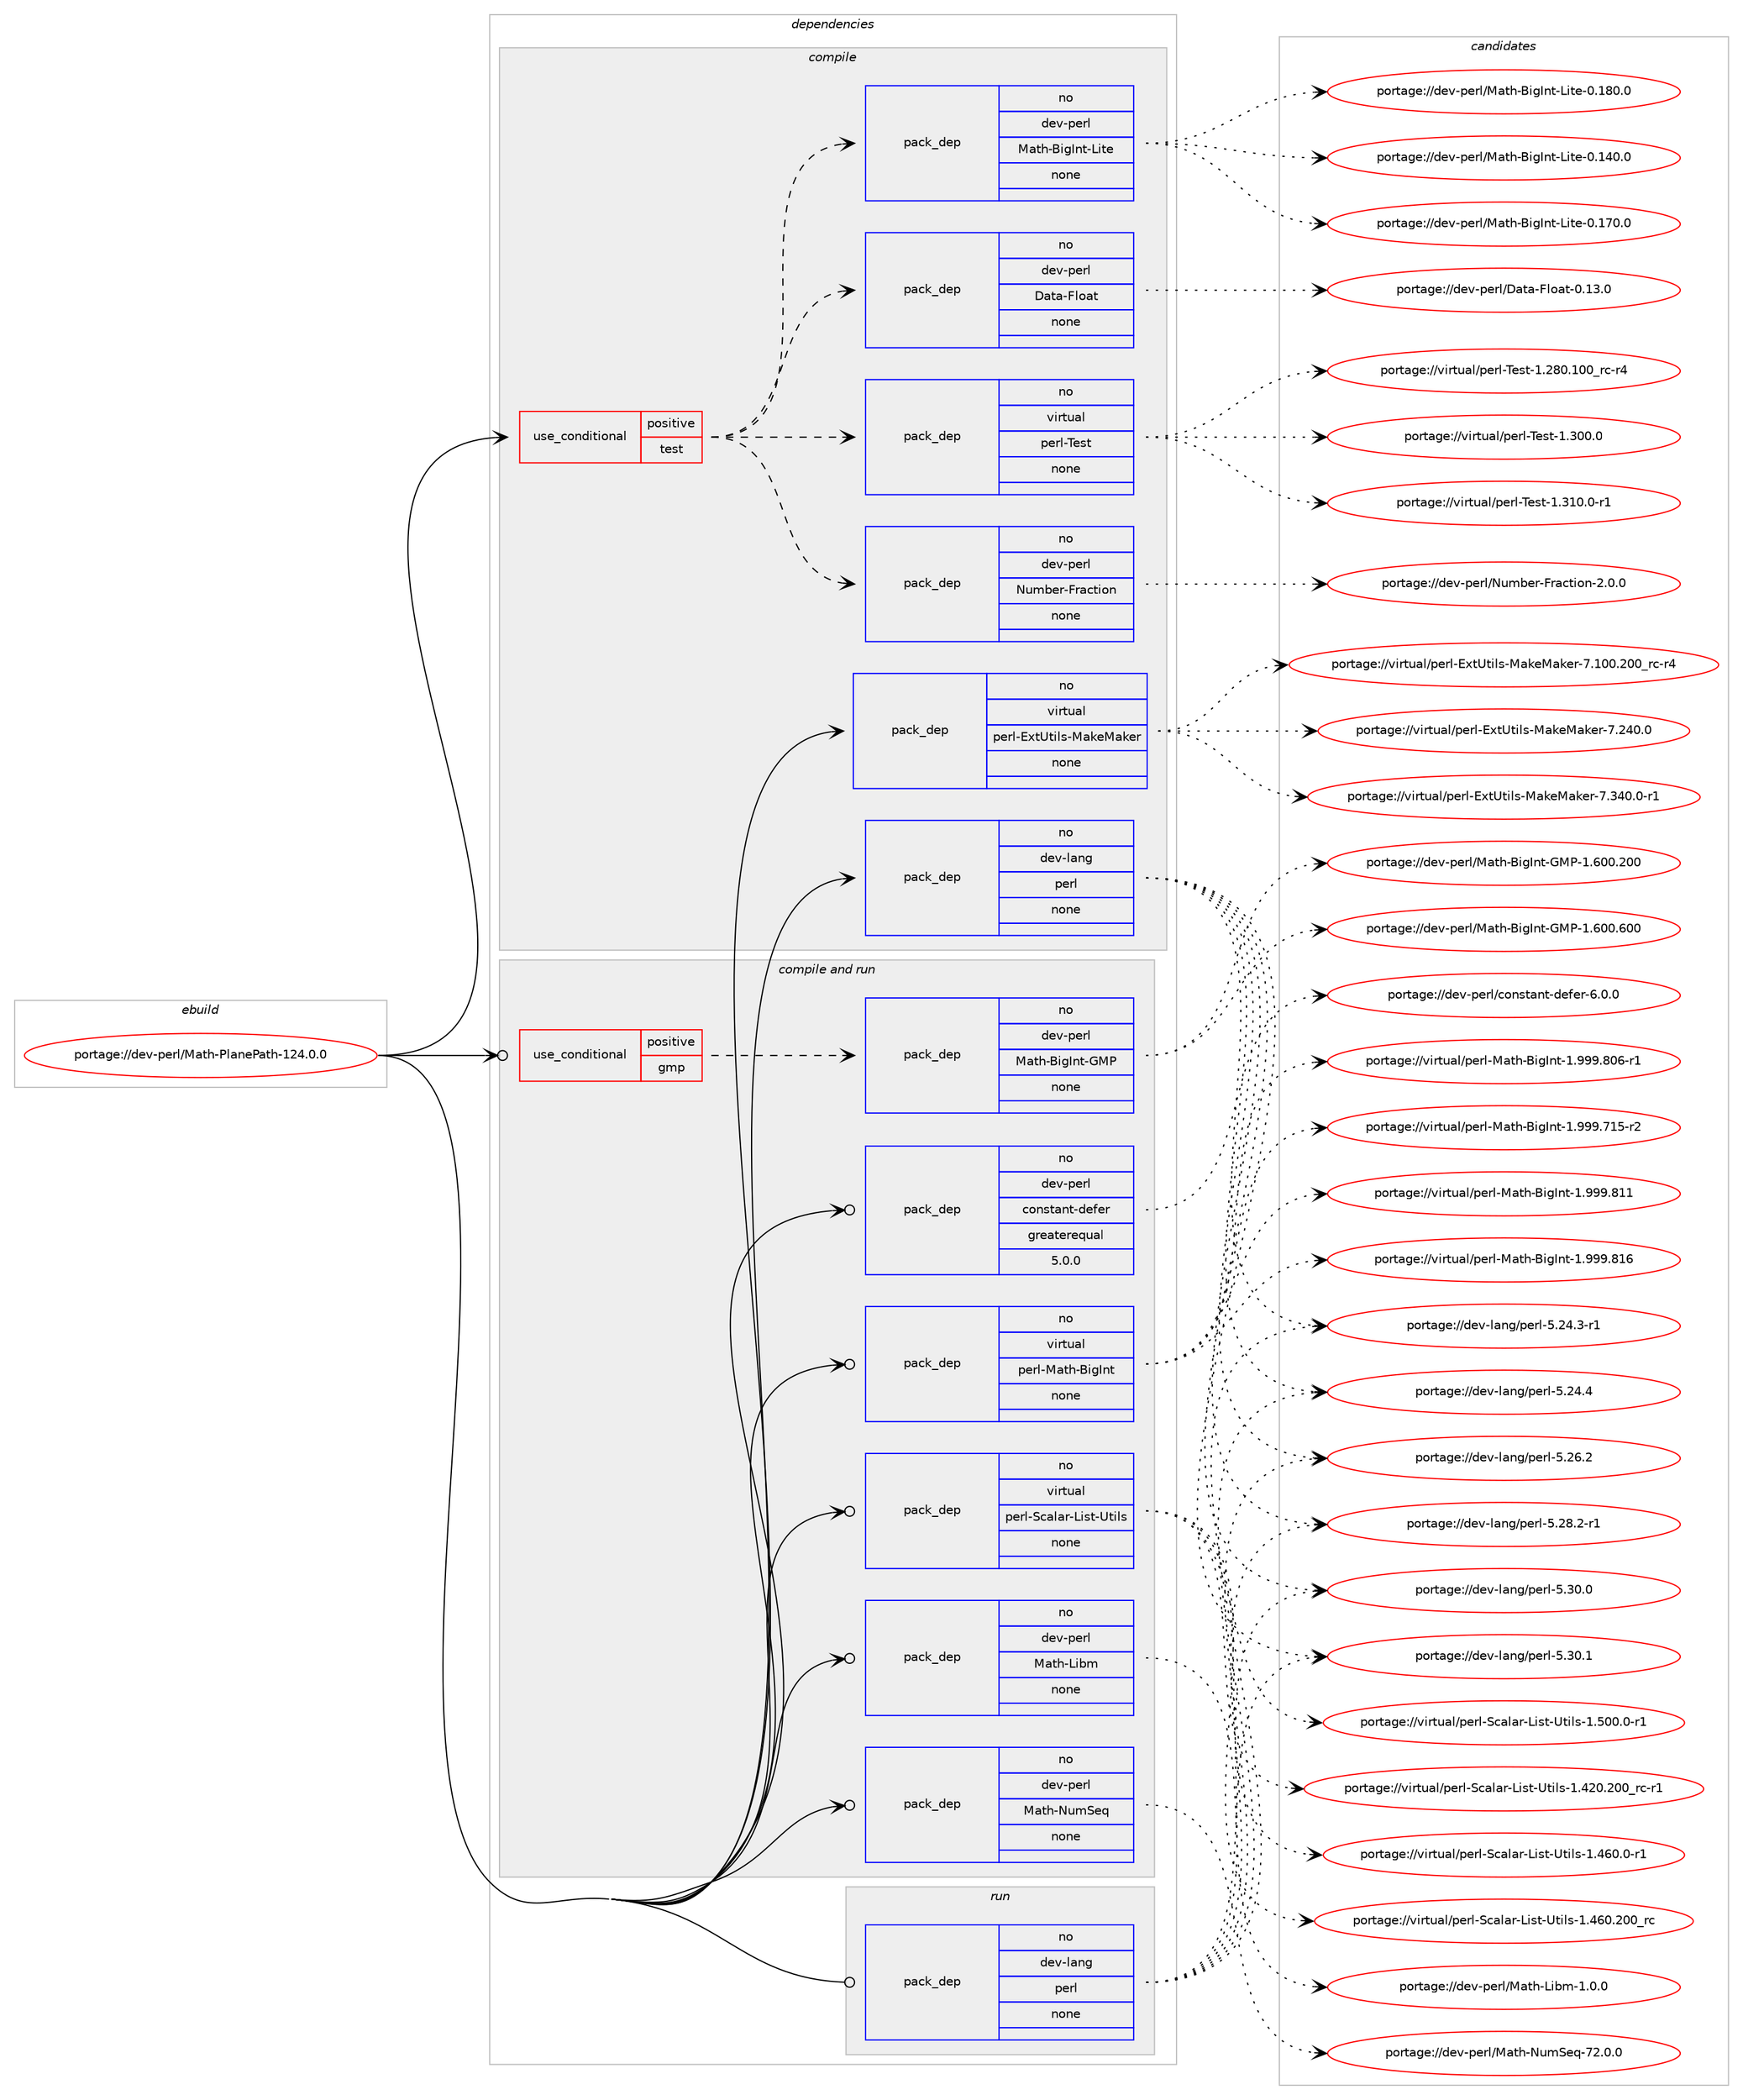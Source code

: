 digraph prolog {

# *************
# Graph options
# *************

newrank=true;
concentrate=true;
compound=true;
graph [rankdir=LR,fontname=Helvetica,fontsize=10,ranksep=1.5];#, ranksep=2.5, nodesep=0.2];
edge  [arrowhead=vee];
node  [fontname=Helvetica,fontsize=10];

# **********
# The ebuild
# **********

subgraph cluster_leftcol {
color=gray;
rank=same;
label=<<i>ebuild</i>>;
id [label="portage://dev-perl/Math-PlanePath-124.0.0", color=red, width=4, href="../dev-perl/Math-PlanePath-124.0.0.svg"];
}

# ****************
# The dependencies
# ****************

subgraph cluster_midcol {
color=gray;
label=<<i>dependencies</i>>;
subgraph cluster_compile {
fillcolor="#eeeeee";
style=filled;
label=<<i>compile</i>>;
subgraph cond23237 {
dependency116004 [label=<<TABLE BORDER="0" CELLBORDER="1" CELLSPACING="0" CELLPADDING="4"><TR><TD ROWSPAN="3" CELLPADDING="10">use_conditional</TD></TR><TR><TD>positive</TD></TR><TR><TD>test</TD></TR></TABLE>>, shape=none, color=red];
subgraph pack89586 {
dependency116005 [label=<<TABLE BORDER="0" CELLBORDER="1" CELLSPACING="0" CELLPADDING="4" WIDTH="220"><TR><TD ROWSPAN="6" CELLPADDING="30">pack_dep</TD></TR><TR><TD WIDTH="110">no</TD></TR><TR><TD>virtual</TD></TR><TR><TD>perl-Test</TD></TR><TR><TD>none</TD></TR><TR><TD></TD></TR></TABLE>>, shape=none, color=blue];
}
dependency116004:e -> dependency116005:w [weight=20,style="dashed",arrowhead="vee"];
subgraph pack89587 {
dependency116006 [label=<<TABLE BORDER="0" CELLBORDER="1" CELLSPACING="0" CELLPADDING="4" WIDTH="220"><TR><TD ROWSPAN="6" CELLPADDING="30">pack_dep</TD></TR><TR><TD WIDTH="110">no</TD></TR><TR><TD>dev-perl</TD></TR><TR><TD>Data-Float</TD></TR><TR><TD>none</TD></TR><TR><TD></TD></TR></TABLE>>, shape=none, color=blue];
}
dependency116004:e -> dependency116006:w [weight=20,style="dashed",arrowhead="vee"];
subgraph pack89588 {
dependency116007 [label=<<TABLE BORDER="0" CELLBORDER="1" CELLSPACING="0" CELLPADDING="4" WIDTH="220"><TR><TD ROWSPAN="6" CELLPADDING="30">pack_dep</TD></TR><TR><TD WIDTH="110">no</TD></TR><TR><TD>dev-perl</TD></TR><TR><TD>Math-BigInt-Lite</TD></TR><TR><TD>none</TD></TR><TR><TD></TD></TR></TABLE>>, shape=none, color=blue];
}
dependency116004:e -> dependency116007:w [weight=20,style="dashed",arrowhead="vee"];
subgraph pack89589 {
dependency116008 [label=<<TABLE BORDER="0" CELLBORDER="1" CELLSPACING="0" CELLPADDING="4" WIDTH="220"><TR><TD ROWSPAN="6" CELLPADDING="30">pack_dep</TD></TR><TR><TD WIDTH="110">no</TD></TR><TR><TD>dev-perl</TD></TR><TR><TD>Number-Fraction</TD></TR><TR><TD>none</TD></TR><TR><TD></TD></TR></TABLE>>, shape=none, color=blue];
}
dependency116004:e -> dependency116008:w [weight=20,style="dashed",arrowhead="vee"];
}
id:e -> dependency116004:w [weight=20,style="solid",arrowhead="vee"];
subgraph pack89590 {
dependency116009 [label=<<TABLE BORDER="0" CELLBORDER="1" CELLSPACING="0" CELLPADDING="4" WIDTH="220"><TR><TD ROWSPAN="6" CELLPADDING="30">pack_dep</TD></TR><TR><TD WIDTH="110">no</TD></TR><TR><TD>dev-lang</TD></TR><TR><TD>perl</TD></TR><TR><TD>none</TD></TR><TR><TD></TD></TR></TABLE>>, shape=none, color=blue];
}
id:e -> dependency116009:w [weight=20,style="solid",arrowhead="vee"];
subgraph pack89591 {
dependency116010 [label=<<TABLE BORDER="0" CELLBORDER="1" CELLSPACING="0" CELLPADDING="4" WIDTH="220"><TR><TD ROWSPAN="6" CELLPADDING="30">pack_dep</TD></TR><TR><TD WIDTH="110">no</TD></TR><TR><TD>virtual</TD></TR><TR><TD>perl-ExtUtils-MakeMaker</TD></TR><TR><TD>none</TD></TR><TR><TD></TD></TR></TABLE>>, shape=none, color=blue];
}
id:e -> dependency116010:w [weight=20,style="solid",arrowhead="vee"];
}
subgraph cluster_compileandrun {
fillcolor="#eeeeee";
style=filled;
label=<<i>compile and run</i>>;
subgraph cond23238 {
dependency116011 [label=<<TABLE BORDER="0" CELLBORDER="1" CELLSPACING="0" CELLPADDING="4"><TR><TD ROWSPAN="3" CELLPADDING="10">use_conditional</TD></TR><TR><TD>positive</TD></TR><TR><TD>gmp</TD></TR></TABLE>>, shape=none, color=red];
subgraph pack89592 {
dependency116012 [label=<<TABLE BORDER="0" CELLBORDER="1" CELLSPACING="0" CELLPADDING="4" WIDTH="220"><TR><TD ROWSPAN="6" CELLPADDING="30">pack_dep</TD></TR><TR><TD WIDTH="110">no</TD></TR><TR><TD>dev-perl</TD></TR><TR><TD>Math-BigInt-GMP</TD></TR><TR><TD>none</TD></TR><TR><TD></TD></TR></TABLE>>, shape=none, color=blue];
}
dependency116011:e -> dependency116012:w [weight=20,style="dashed",arrowhead="vee"];
}
id:e -> dependency116011:w [weight=20,style="solid",arrowhead="odotvee"];
subgraph pack89593 {
dependency116013 [label=<<TABLE BORDER="0" CELLBORDER="1" CELLSPACING="0" CELLPADDING="4" WIDTH="220"><TR><TD ROWSPAN="6" CELLPADDING="30">pack_dep</TD></TR><TR><TD WIDTH="110">no</TD></TR><TR><TD>dev-perl</TD></TR><TR><TD>Math-Libm</TD></TR><TR><TD>none</TD></TR><TR><TD></TD></TR></TABLE>>, shape=none, color=blue];
}
id:e -> dependency116013:w [weight=20,style="solid",arrowhead="odotvee"];
subgraph pack89594 {
dependency116014 [label=<<TABLE BORDER="0" CELLBORDER="1" CELLSPACING="0" CELLPADDING="4" WIDTH="220"><TR><TD ROWSPAN="6" CELLPADDING="30">pack_dep</TD></TR><TR><TD WIDTH="110">no</TD></TR><TR><TD>dev-perl</TD></TR><TR><TD>Math-NumSeq</TD></TR><TR><TD>none</TD></TR><TR><TD></TD></TR></TABLE>>, shape=none, color=blue];
}
id:e -> dependency116014:w [weight=20,style="solid",arrowhead="odotvee"];
subgraph pack89595 {
dependency116015 [label=<<TABLE BORDER="0" CELLBORDER="1" CELLSPACING="0" CELLPADDING="4" WIDTH="220"><TR><TD ROWSPAN="6" CELLPADDING="30">pack_dep</TD></TR><TR><TD WIDTH="110">no</TD></TR><TR><TD>dev-perl</TD></TR><TR><TD>constant-defer</TD></TR><TR><TD>greaterequal</TD></TR><TR><TD>5.0.0</TD></TR></TABLE>>, shape=none, color=blue];
}
id:e -> dependency116015:w [weight=20,style="solid",arrowhead="odotvee"];
subgraph pack89596 {
dependency116016 [label=<<TABLE BORDER="0" CELLBORDER="1" CELLSPACING="0" CELLPADDING="4" WIDTH="220"><TR><TD ROWSPAN="6" CELLPADDING="30">pack_dep</TD></TR><TR><TD WIDTH="110">no</TD></TR><TR><TD>virtual</TD></TR><TR><TD>perl-Math-BigInt</TD></TR><TR><TD>none</TD></TR><TR><TD></TD></TR></TABLE>>, shape=none, color=blue];
}
id:e -> dependency116016:w [weight=20,style="solid",arrowhead="odotvee"];
subgraph pack89597 {
dependency116017 [label=<<TABLE BORDER="0" CELLBORDER="1" CELLSPACING="0" CELLPADDING="4" WIDTH="220"><TR><TD ROWSPAN="6" CELLPADDING="30">pack_dep</TD></TR><TR><TD WIDTH="110">no</TD></TR><TR><TD>virtual</TD></TR><TR><TD>perl-Scalar-List-Utils</TD></TR><TR><TD>none</TD></TR><TR><TD></TD></TR></TABLE>>, shape=none, color=blue];
}
id:e -> dependency116017:w [weight=20,style="solid",arrowhead="odotvee"];
}
subgraph cluster_run {
fillcolor="#eeeeee";
style=filled;
label=<<i>run</i>>;
subgraph pack89598 {
dependency116018 [label=<<TABLE BORDER="0" CELLBORDER="1" CELLSPACING="0" CELLPADDING="4" WIDTH="220"><TR><TD ROWSPAN="6" CELLPADDING="30">pack_dep</TD></TR><TR><TD WIDTH="110">no</TD></TR><TR><TD>dev-lang</TD></TR><TR><TD>perl</TD></TR><TR><TD>none</TD></TR><TR><TD></TD></TR></TABLE>>, shape=none, color=blue];
}
id:e -> dependency116018:w [weight=20,style="solid",arrowhead="odot"];
}
}

# **************
# The candidates
# **************

subgraph cluster_choices {
rank=same;
color=gray;
label=<<i>candidates</i>>;

subgraph choice89586 {
color=black;
nodesep=1;
choiceportage118105114116117971084711210111410845841011151164549465056484649484895114994511452 [label="portage://virtual/perl-Test-1.280.100_rc-r4", color=red, width=4,href="../virtual/perl-Test-1.280.100_rc-r4.svg"];
choiceportage118105114116117971084711210111410845841011151164549465148484648 [label="portage://virtual/perl-Test-1.300.0", color=red, width=4,href="../virtual/perl-Test-1.300.0.svg"];
choiceportage1181051141161179710847112101114108458410111511645494651494846484511449 [label="portage://virtual/perl-Test-1.310.0-r1", color=red, width=4,href="../virtual/perl-Test-1.310.0-r1.svg"];
dependency116005:e -> choiceportage118105114116117971084711210111410845841011151164549465056484649484895114994511452:w [style=dotted,weight="100"];
dependency116005:e -> choiceportage118105114116117971084711210111410845841011151164549465148484648:w [style=dotted,weight="100"];
dependency116005:e -> choiceportage1181051141161179710847112101114108458410111511645494651494846484511449:w [style=dotted,weight="100"];
}
subgraph choice89587 {
color=black;
nodesep=1;
choiceportage100101118451121011141084768971169745701081119711645484649514648 [label="portage://dev-perl/Data-Float-0.13.0", color=red, width=4,href="../dev-perl/Data-Float-0.13.0.svg"];
dependency116006:e -> choiceportage100101118451121011141084768971169745701081119711645484649514648:w [style=dotted,weight="100"];
}
subgraph choice89588 {
color=black;
nodesep=1;
choiceportage1001011184511210111410847779711610445661051037311011645761051161014548464952484648 [label="portage://dev-perl/Math-BigInt-Lite-0.140.0", color=red, width=4,href="../dev-perl/Math-BigInt-Lite-0.140.0.svg"];
choiceportage1001011184511210111410847779711610445661051037311011645761051161014548464955484648 [label="portage://dev-perl/Math-BigInt-Lite-0.170.0", color=red, width=4,href="../dev-perl/Math-BigInt-Lite-0.170.0.svg"];
choiceportage1001011184511210111410847779711610445661051037311011645761051161014548464956484648 [label="portage://dev-perl/Math-BigInt-Lite-0.180.0", color=red, width=4,href="../dev-perl/Math-BigInt-Lite-0.180.0.svg"];
dependency116007:e -> choiceportage1001011184511210111410847779711610445661051037311011645761051161014548464952484648:w [style=dotted,weight="100"];
dependency116007:e -> choiceportage1001011184511210111410847779711610445661051037311011645761051161014548464955484648:w [style=dotted,weight="100"];
dependency116007:e -> choiceportage1001011184511210111410847779711610445661051037311011645761051161014548464956484648:w [style=dotted,weight="100"];
}
subgraph choice89589 {
color=black;
nodesep=1;
choiceportage1001011184511210111410847781171099810111445701149799116105111110455046484648 [label="portage://dev-perl/Number-Fraction-2.0.0", color=red, width=4,href="../dev-perl/Number-Fraction-2.0.0.svg"];
dependency116008:e -> choiceportage1001011184511210111410847781171099810111445701149799116105111110455046484648:w [style=dotted,weight="100"];
}
subgraph choice89590 {
color=black;
nodesep=1;
choiceportage100101118451089711010347112101114108455346505246514511449 [label="portage://dev-lang/perl-5.24.3-r1", color=red, width=4,href="../dev-lang/perl-5.24.3-r1.svg"];
choiceportage10010111845108971101034711210111410845534650524652 [label="portage://dev-lang/perl-5.24.4", color=red, width=4,href="../dev-lang/perl-5.24.4.svg"];
choiceportage10010111845108971101034711210111410845534650544650 [label="portage://dev-lang/perl-5.26.2", color=red, width=4,href="../dev-lang/perl-5.26.2.svg"];
choiceportage100101118451089711010347112101114108455346505646504511449 [label="portage://dev-lang/perl-5.28.2-r1", color=red, width=4,href="../dev-lang/perl-5.28.2-r1.svg"];
choiceportage10010111845108971101034711210111410845534651484648 [label="portage://dev-lang/perl-5.30.0", color=red, width=4,href="../dev-lang/perl-5.30.0.svg"];
choiceportage10010111845108971101034711210111410845534651484649 [label="portage://dev-lang/perl-5.30.1", color=red, width=4,href="../dev-lang/perl-5.30.1.svg"];
dependency116009:e -> choiceportage100101118451089711010347112101114108455346505246514511449:w [style=dotted,weight="100"];
dependency116009:e -> choiceportage10010111845108971101034711210111410845534650524652:w [style=dotted,weight="100"];
dependency116009:e -> choiceportage10010111845108971101034711210111410845534650544650:w [style=dotted,weight="100"];
dependency116009:e -> choiceportage100101118451089711010347112101114108455346505646504511449:w [style=dotted,weight="100"];
dependency116009:e -> choiceportage10010111845108971101034711210111410845534651484648:w [style=dotted,weight="100"];
dependency116009:e -> choiceportage10010111845108971101034711210111410845534651484649:w [style=dotted,weight="100"];
}
subgraph choice89591 {
color=black;
nodesep=1;
choiceportage118105114116117971084711210111410845691201168511610510811545779710710177971071011144555464948484650484895114994511452 [label="portage://virtual/perl-ExtUtils-MakeMaker-7.100.200_rc-r4", color=red, width=4,href="../virtual/perl-ExtUtils-MakeMaker-7.100.200_rc-r4.svg"];
choiceportage118105114116117971084711210111410845691201168511610510811545779710710177971071011144555465052484648 [label="portage://virtual/perl-ExtUtils-MakeMaker-7.240.0", color=red, width=4,href="../virtual/perl-ExtUtils-MakeMaker-7.240.0.svg"];
choiceportage1181051141161179710847112101114108456912011685116105108115457797107101779710710111445554651524846484511449 [label="portage://virtual/perl-ExtUtils-MakeMaker-7.340.0-r1", color=red, width=4,href="../virtual/perl-ExtUtils-MakeMaker-7.340.0-r1.svg"];
dependency116010:e -> choiceportage118105114116117971084711210111410845691201168511610510811545779710710177971071011144555464948484650484895114994511452:w [style=dotted,weight="100"];
dependency116010:e -> choiceportage118105114116117971084711210111410845691201168511610510811545779710710177971071011144555465052484648:w [style=dotted,weight="100"];
dependency116010:e -> choiceportage1181051141161179710847112101114108456912011685116105108115457797107101779710710111445554651524846484511449:w [style=dotted,weight="100"];
}
subgraph choice89592 {
color=black;
nodesep=1;
choiceportage100101118451121011141084777971161044566105103731101164571778045494654484846504848 [label="portage://dev-perl/Math-BigInt-GMP-1.600.200", color=red, width=4,href="../dev-perl/Math-BigInt-GMP-1.600.200.svg"];
choiceportage100101118451121011141084777971161044566105103731101164571778045494654484846544848 [label="portage://dev-perl/Math-BigInt-GMP-1.600.600", color=red, width=4,href="../dev-perl/Math-BigInt-GMP-1.600.600.svg"];
dependency116012:e -> choiceportage100101118451121011141084777971161044566105103731101164571778045494654484846504848:w [style=dotted,weight="100"];
dependency116012:e -> choiceportage100101118451121011141084777971161044566105103731101164571778045494654484846544848:w [style=dotted,weight="100"];
}
subgraph choice89593 {
color=black;
nodesep=1;
choiceportage10010111845112101114108477797116104457610598109454946484648 [label="portage://dev-perl/Math-Libm-1.0.0", color=red, width=4,href="../dev-perl/Math-Libm-1.0.0.svg"];
dependency116013:e -> choiceportage10010111845112101114108477797116104457610598109454946484648:w [style=dotted,weight="100"];
}
subgraph choice89594 {
color=black;
nodesep=1;
choiceportage1001011184511210111410847779711610445781171098310111345555046484648 [label="portage://dev-perl/Math-NumSeq-72.0.0", color=red, width=4,href="../dev-perl/Math-NumSeq-72.0.0.svg"];
dependency116014:e -> choiceportage1001011184511210111410847779711610445781171098310111345555046484648:w [style=dotted,weight="100"];
}
subgraph choice89595 {
color=black;
nodesep=1;
choiceportage1001011184511210111410847991111101151169711011645100101102101114455446484648 [label="portage://dev-perl/constant-defer-6.0.0", color=red, width=4,href="../dev-perl/constant-defer-6.0.0.svg"];
dependency116015:e -> choiceportage1001011184511210111410847991111101151169711011645100101102101114455446484648:w [style=dotted,weight="100"];
}
subgraph choice89596 {
color=black;
nodesep=1;
choiceportage1181051141161179710847112101114108457797116104456610510373110116454946575757465549534511450 [label="portage://virtual/perl-Math-BigInt-1.999.715-r2", color=red, width=4,href="../virtual/perl-Math-BigInt-1.999.715-r2.svg"];
choiceportage1181051141161179710847112101114108457797116104456610510373110116454946575757465648544511449 [label="portage://virtual/perl-Math-BigInt-1.999.806-r1", color=red, width=4,href="../virtual/perl-Math-BigInt-1.999.806-r1.svg"];
choiceportage118105114116117971084711210111410845779711610445661051037311011645494657575746564949 [label="portage://virtual/perl-Math-BigInt-1.999.811", color=red, width=4,href="../virtual/perl-Math-BigInt-1.999.811.svg"];
choiceportage118105114116117971084711210111410845779711610445661051037311011645494657575746564954 [label="portage://virtual/perl-Math-BigInt-1.999.816", color=red, width=4,href="../virtual/perl-Math-BigInt-1.999.816.svg"];
dependency116016:e -> choiceportage1181051141161179710847112101114108457797116104456610510373110116454946575757465549534511450:w [style=dotted,weight="100"];
dependency116016:e -> choiceportage1181051141161179710847112101114108457797116104456610510373110116454946575757465648544511449:w [style=dotted,weight="100"];
dependency116016:e -> choiceportage118105114116117971084711210111410845779711610445661051037311011645494657575746564949:w [style=dotted,weight="100"];
dependency116016:e -> choiceportage118105114116117971084711210111410845779711610445661051037311011645494657575746564954:w [style=dotted,weight="100"];
}
subgraph choice89597 {
color=black;
nodesep=1;
choiceportage11810511411611797108471121011141084583999710897114457610511511645851161051081154549465250484650484895114994511449 [label="portage://virtual/perl-Scalar-List-Utils-1.420.200_rc-r1", color=red, width=4,href="../virtual/perl-Scalar-List-Utils-1.420.200_rc-r1.svg"];
choiceportage118105114116117971084711210111410845839997108971144576105115116458511610510811545494652544846484511449 [label="portage://virtual/perl-Scalar-List-Utils-1.460.0-r1", color=red, width=4,href="../virtual/perl-Scalar-List-Utils-1.460.0-r1.svg"];
choiceportage1181051141161179710847112101114108458399971089711445761051151164585116105108115454946525448465048489511499 [label="portage://virtual/perl-Scalar-List-Utils-1.460.200_rc", color=red, width=4,href="../virtual/perl-Scalar-List-Utils-1.460.200_rc.svg"];
choiceportage118105114116117971084711210111410845839997108971144576105115116458511610510811545494653484846484511449 [label="portage://virtual/perl-Scalar-List-Utils-1.500.0-r1", color=red, width=4,href="../virtual/perl-Scalar-List-Utils-1.500.0-r1.svg"];
dependency116017:e -> choiceportage11810511411611797108471121011141084583999710897114457610511511645851161051081154549465250484650484895114994511449:w [style=dotted,weight="100"];
dependency116017:e -> choiceportage118105114116117971084711210111410845839997108971144576105115116458511610510811545494652544846484511449:w [style=dotted,weight="100"];
dependency116017:e -> choiceportage1181051141161179710847112101114108458399971089711445761051151164585116105108115454946525448465048489511499:w [style=dotted,weight="100"];
dependency116017:e -> choiceportage118105114116117971084711210111410845839997108971144576105115116458511610510811545494653484846484511449:w [style=dotted,weight="100"];
}
subgraph choice89598 {
color=black;
nodesep=1;
choiceportage100101118451089711010347112101114108455346505246514511449 [label="portage://dev-lang/perl-5.24.3-r1", color=red, width=4,href="../dev-lang/perl-5.24.3-r1.svg"];
choiceportage10010111845108971101034711210111410845534650524652 [label="portage://dev-lang/perl-5.24.4", color=red, width=4,href="../dev-lang/perl-5.24.4.svg"];
choiceportage10010111845108971101034711210111410845534650544650 [label="portage://dev-lang/perl-5.26.2", color=red, width=4,href="../dev-lang/perl-5.26.2.svg"];
choiceportage100101118451089711010347112101114108455346505646504511449 [label="portage://dev-lang/perl-5.28.2-r1", color=red, width=4,href="../dev-lang/perl-5.28.2-r1.svg"];
choiceportage10010111845108971101034711210111410845534651484648 [label="portage://dev-lang/perl-5.30.0", color=red, width=4,href="../dev-lang/perl-5.30.0.svg"];
choiceportage10010111845108971101034711210111410845534651484649 [label="portage://dev-lang/perl-5.30.1", color=red, width=4,href="../dev-lang/perl-5.30.1.svg"];
dependency116018:e -> choiceportage100101118451089711010347112101114108455346505246514511449:w [style=dotted,weight="100"];
dependency116018:e -> choiceportage10010111845108971101034711210111410845534650524652:w [style=dotted,weight="100"];
dependency116018:e -> choiceportage10010111845108971101034711210111410845534650544650:w [style=dotted,weight="100"];
dependency116018:e -> choiceportage100101118451089711010347112101114108455346505646504511449:w [style=dotted,weight="100"];
dependency116018:e -> choiceportage10010111845108971101034711210111410845534651484648:w [style=dotted,weight="100"];
dependency116018:e -> choiceportage10010111845108971101034711210111410845534651484649:w [style=dotted,weight="100"];
}
}

}
